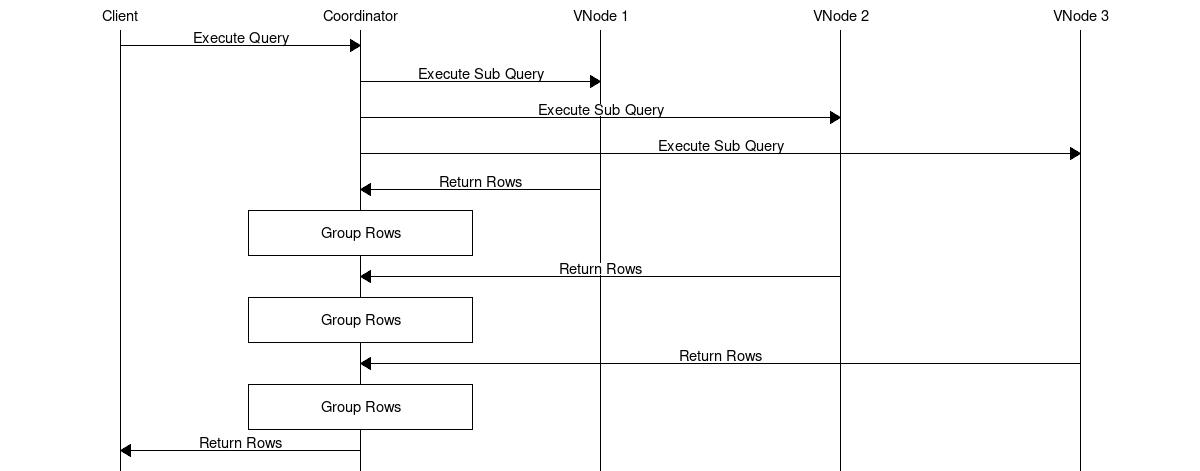 // Diagram for groupby_coordinator.md
//
// SQL GROUP BY where the coordinator performs the row grouping.
//
// This diagram is generated by mscgen
// which can be installed on ubuntu by
// sudo apt-get install mscgen
msc {

    // Image defaults
    width="1200", wordwraparcs="1";

    // declare objects
    "Client", "Coordinator", "VNode 1", "VNode 2", "VNode 3";

    "Client" => "Coordinator" [label="Execute Query"];

    "Coordinator" => "VNode 1" [label="Execute Sub Query"];
    "Coordinator" => "VNode 2" [label="Execute Sub Query"];
    "Coordinator" => "VNode 3" [label="Execute Sub Query"];

    "Coordinator" <= "VNode 1" [label="Return Rows"];
    "Coordinator" box "Coordinator" [label="\nGroup Rows\n"];
    "Coordinator" <= "VNode 2" [label="Return Rows"];
    "Coordinator" box "Coordinator" [label="\nGroup Rows\n"];
    "Coordinator" <= "VNode 3" [label="Return Rows"];
    "Coordinator" box "Coordinator" [label="\nGroup Rows\n"];

    "Client" <= "Coordinator" [label="Return Rows"];
}
